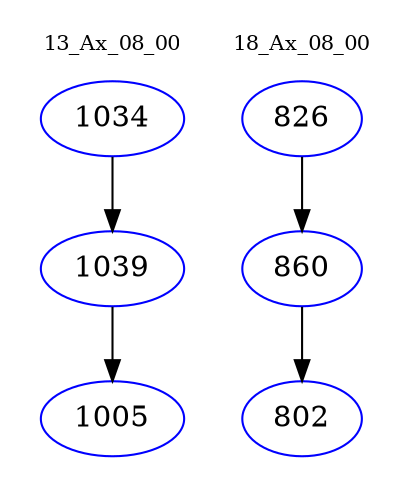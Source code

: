 digraph{
subgraph cluster_0 {
color = white
label = "13_Ax_08_00";
fontsize=10;
T0_1034 [label="1034", color="blue"]
T0_1034 -> T0_1039 [color="black"]
T0_1039 [label="1039", color="blue"]
T0_1039 -> T0_1005 [color="black"]
T0_1005 [label="1005", color="blue"]
}
subgraph cluster_1 {
color = white
label = "18_Ax_08_00";
fontsize=10;
T1_826 [label="826", color="blue"]
T1_826 -> T1_860 [color="black"]
T1_860 [label="860", color="blue"]
T1_860 -> T1_802 [color="black"]
T1_802 [label="802", color="blue"]
}
}
